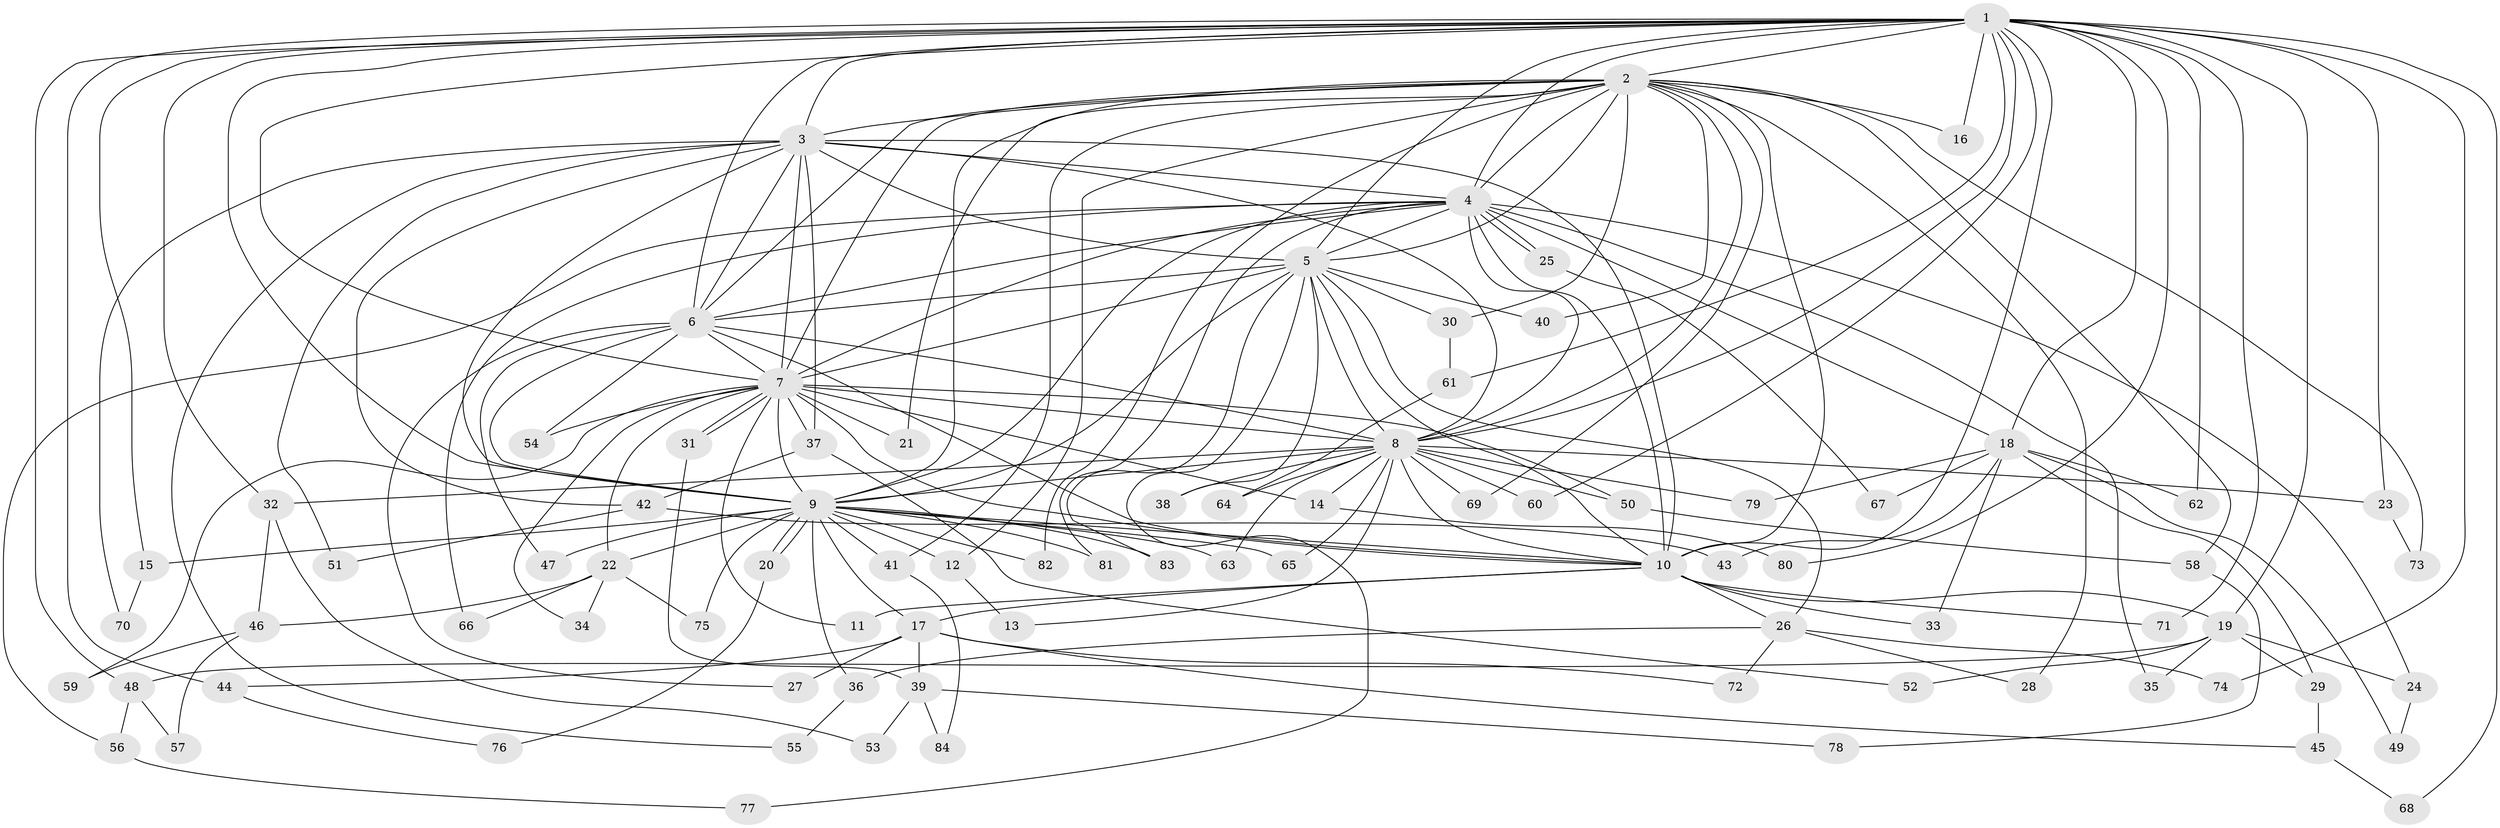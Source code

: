 // Generated by graph-tools (version 1.1) at 2025/25/03/09/25 03:25:41]
// undirected, 84 vertices, 193 edges
graph export_dot {
graph [start="1"]
  node [color=gray90,style=filled];
  1;
  2;
  3;
  4;
  5;
  6;
  7;
  8;
  9;
  10;
  11;
  12;
  13;
  14;
  15;
  16;
  17;
  18;
  19;
  20;
  21;
  22;
  23;
  24;
  25;
  26;
  27;
  28;
  29;
  30;
  31;
  32;
  33;
  34;
  35;
  36;
  37;
  38;
  39;
  40;
  41;
  42;
  43;
  44;
  45;
  46;
  47;
  48;
  49;
  50;
  51;
  52;
  53;
  54;
  55;
  56;
  57;
  58;
  59;
  60;
  61;
  62;
  63;
  64;
  65;
  66;
  67;
  68;
  69;
  70;
  71;
  72;
  73;
  74;
  75;
  76;
  77;
  78;
  79;
  80;
  81;
  82;
  83;
  84;
  1 -- 2;
  1 -- 3;
  1 -- 4;
  1 -- 5;
  1 -- 6;
  1 -- 7;
  1 -- 8;
  1 -- 9;
  1 -- 10;
  1 -- 15;
  1 -- 16;
  1 -- 18;
  1 -- 19;
  1 -- 23;
  1 -- 32;
  1 -- 44;
  1 -- 48;
  1 -- 60;
  1 -- 61;
  1 -- 62;
  1 -- 68;
  1 -- 71;
  1 -- 74;
  1 -- 80;
  2 -- 3;
  2 -- 4;
  2 -- 5;
  2 -- 6;
  2 -- 7;
  2 -- 8;
  2 -- 9;
  2 -- 10;
  2 -- 12;
  2 -- 16;
  2 -- 21;
  2 -- 28;
  2 -- 30;
  2 -- 40;
  2 -- 41;
  2 -- 58;
  2 -- 69;
  2 -- 73;
  2 -- 82;
  3 -- 4;
  3 -- 5;
  3 -- 6;
  3 -- 7;
  3 -- 8;
  3 -- 9;
  3 -- 10;
  3 -- 37;
  3 -- 42;
  3 -- 51;
  3 -- 55;
  3 -- 70;
  4 -- 5;
  4 -- 6;
  4 -- 7;
  4 -- 8;
  4 -- 9;
  4 -- 10;
  4 -- 18;
  4 -- 24;
  4 -- 25;
  4 -- 25;
  4 -- 35;
  4 -- 56;
  4 -- 66;
  4 -- 81;
  5 -- 6;
  5 -- 7;
  5 -- 8;
  5 -- 9;
  5 -- 10;
  5 -- 26;
  5 -- 30;
  5 -- 38;
  5 -- 40;
  5 -- 77;
  5 -- 83;
  6 -- 7;
  6 -- 8;
  6 -- 9;
  6 -- 10;
  6 -- 27;
  6 -- 47;
  6 -- 54;
  7 -- 8;
  7 -- 9;
  7 -- 10;
  7 -- 11;
  7 -- 14;
  7 -- 21;
  7 -- 22;
  7 -- 31;
  7 -- 31;
  7 -- 34;
  7 -- 37;
  7 -- 50;
  7 -- 54;
  7 -- 59;
  8 -- 9;
  8 -- 10;
  8 -- 13;
  8 -- 14;
  8 -- 23;
  8 -- 32;
  8 -- 38;
  8 -- 50;
  8 -- 60;
  8 -- 63;
  8 -- 64;
  8 -- 65;
  8 -- 69;
  8 -- 79;
  9 -- 10;
  9 -- 12;
  9 -- 15;
  9 -- 17;
  9 -- 20;
  9 -- 20;
  9 -- 22;
  9 -- 36;
  9 -- 41;
  9 -- 47;
  9 -- 63;
  9 -- 65;
  9 -- 75;
  9 -- 81;
  9 -- 82;
  9 -- 83;
  10 -- 11;
  10 -- 17;
  10 -- 19;
  10 -- 26;
  10 -- 33;
  10 -- 71;
  12 -- 13;
  14 -- 80;
  15 -- 70;
  17 -- 27;
  17 -- 39;
  17 -- 44;
  17 -- 45;
  17 -- 72;
  18 -- 29;
  18 -- 33;
  18 -- 43;
  18 -- 49;
  18 -- 62;
  18 -- 67;
  18 -- 79;
  19 -- 24;
  19 -- 29;
  19 -- 35;
  19 -- 48;
  19 -- 52;
  20 -- 76;
  22 -- 34;
  22 -- 46;
  22 -- 66;
  22 -- 75;
  23 -- 73;
  24 -- 49;
  25 -- 67;
  26 -- 28;
  26 -- 36;
  26 -- 72;
  26 -- 74;
  29 -- 45;
  30 -- 61;
  31 -- 39;
  32 -- 46;
  32 -- 53;
  36 -- 55;
  37 -- 42;
  37 -- 52;
  39 -- 53;
  39 -- 78;
  39 -- 84;
  41 -- 84;
  42 -- 43;
  42 -- 51;
  44 -- 76;
  45 -- 68;
  46 -- 57;
  46 -- 59;
  48 -- 56;
  48 -- 57;
  50 -- 58;
  56 -- 77;
  58 -- 78;
  61 -- 64;
}
